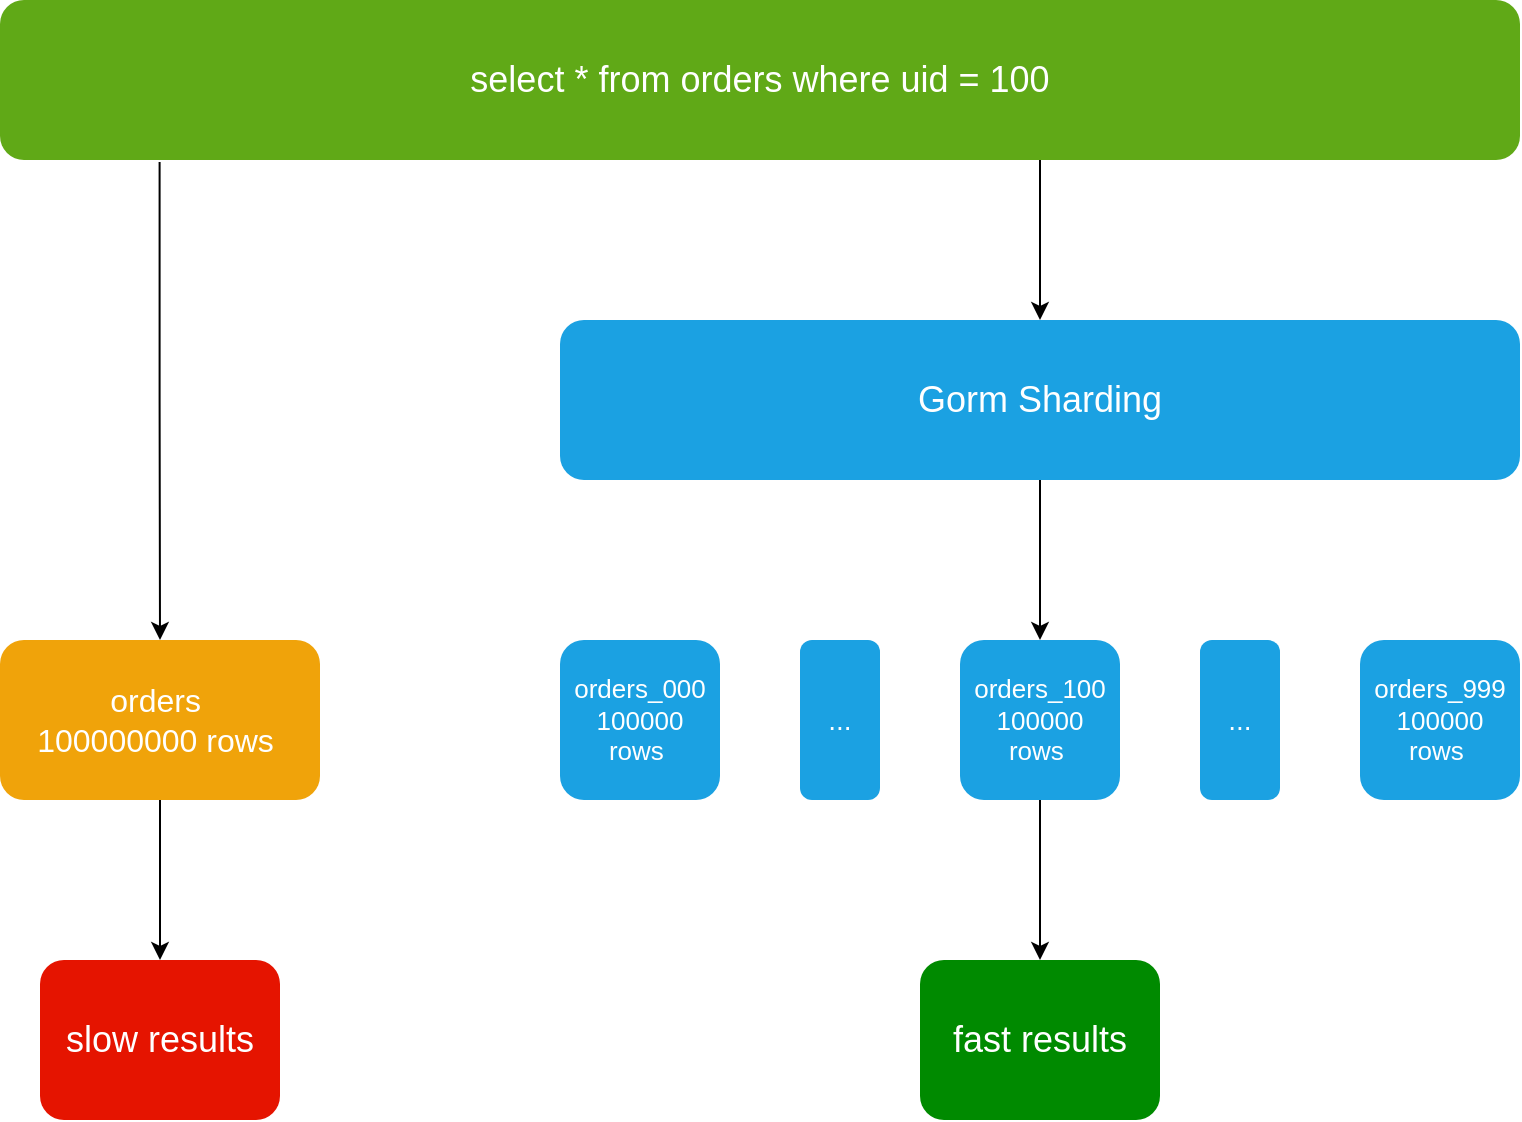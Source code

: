 <mxfile version="16.2.7" type="device"><diagram id="prtHgNgQTEPvFCAcTncT" name="Page-1"><mxGraphModel dx="1426" dy="716" grid="1" gridSize="10" guides="1" tooltips="1" connect="1" arrows="1" fold="1" page="1" pageScale="1" pageWidth="827" pageHeight="1169" math="0" shadow="0"><root><mxCell id="0"/><mxCell id="1" parent="0"/><mxCell id="dXRqo__qJt76KptSQ0vQ-21" value="" style="edgeStyle=orthogonalEdgeStyle;rounded=0;orthogonalLoop=1;jettySize=auto;html=1;fontSize=14;fontColor=#808080;" edge="1" parent="1" source="dXRqo__qJt76KptSQ0vQ-2" target="dXRqo__qJt76KptSQ0vQ-4"><mxGeometry relative="1" as="geometry"><Array as="points"><mxPoint x="560" y="180"/><mxPoint x="560" y="180"/></Array></mxGeometry></mxCell><mxCell id="dXRqo__qJt76KptSQ0vQ-24" style="edgeStyle=orthogonalEdgeStyle;orthogonalLoop=1;jettySize=auto;html=1;fontSize=14;fontColor=#808080;exitX=0.105;exitY=1.013;exitDx=0;exitDy=0;exitPerimeter=0;strokeColor=#000000;rounded=0;" edge="1" parent="1" source="dXRqo__qJt76KptSQ0vQ-2" target="dXRqo__qJt76KptSQ0vQ-3"><mxGeometry relative="1" as="geometry"/></mxCell><mxCell id="dXRqo__qJt76KptSQ0vQ-2" value="&lt;font style=&quot;font-size: 18px&quot; color=&quot;#ffffff&quot;&gt;select * from orders where uid = 100&lt;/font&gt;" style="rounded=1;whiteSpace=wrap;html=1;fillColor=#60a917;strokeColor=none;fontColor=#ffffff;" vertex="1" parent="1"><mxGeometry x="40" y="80" width="760" height="80" as="geometry"/></mxCell><mxCell id="dXRqo__qJt76KptSQ0vQ-23" value="" style="edgeStyle=orthogonalEdgeStyle;rounded=0;orthogonalLoop=1;jettySize=auto;html=1;fontSize=14;fontColor=#808080;" edge="1" parent="1" source="dXRqo__qJt76KptSQ0vQ-3" target="dXRqo__qJt76KptSQ0vQ-5"><mxGeometry relative="1" as="geometry"/></mxCell><mxCell id="dXRqo__qJt76KptSQ0vQ-3" value="&lt;font style=&quot;font-size: 16px&quot;&gt;&lt;font color=&quot;#ffffff&quot;&gt;orders&amp;nbsp; &lt;br&gt;100000000 rows&amp;nbsp;&lt;/font&gt;&lt;/font&gt;" style="rounded=1;whiteSpace=wrap;html=1;fillColor=#f0a30a;strokeColor=none;fontColor=#000000;" vertex="1" parent="1"><mxGeometry x="40" y="400" width="160" height="80" as="geometry"/></mxCell><mxCell id="dXRqo__qJt76KptSQ0vQ-19" value="" style="edgeStyle=orthogonalEdgeStyle;rounded=0;orthogonalLoop=1;jettySize=auto;html=1;fontSize=14;fontColor=#808080;" edge="1" parent="1" source="dXRqo__qJt76KptSQ0vQ-4" target="dXRqo__qJt76KptSQ0vQ-7"><mxGeometry relative="1" as="geometry"/></mxCell><mxCell id="dXRqo__qJt76KptSQ0vQ-4" value="&lt;font style=&quot;font-size: 18px&quot; color=&quot;#ffffff&quot;&gt;Gorm Sharding&lt;/font&gt;" style="rounded=1;whiteSpace=wrap;html=1;fillColor=#1ba1e2;strokeColor=none;fontColor=#ffffff;" vertex="1" parent="1"><mxGeometry x="320" y="240" width="480" height="80" as="geometry"/></mxCell><mxCell id="dXRqo__qJt76KptSQ0vQ-5" value="&lt;font style=&quot;font-size: 18px&quot;&gt;slow results&lt;/font&gt;" style="rounded=1;whiteSpace=wrap;html=1;fillColor=#e51400;strokeColor=none;fontColor=#ffffff;" vertex="1" parent="1"><mxGeometry x="60" y="560" width="120" height="80" as="geometry"/></mxCell><mxCell id="dXRqo__qJt76KptSQ0vQ-6" value="&lt;font style=&quot;font-size: 13px&quot;&gt;orders_000 &lt;font style=&quot;font-size: 13px&quot;&gt;100000 rows&lt;/font&gt;&amp;nbsp;&lt;/font&gt;" style="rounded=1;whiteSpace=wrap;html=1;fillColor=#1ba1e2;strokeColor=none;fontColor=#ffffff;" vertex="1" parent="1"><mxGeometry x="320" y="400" width="80" height="80" as="geometry"/></mxCell><mxCell id="dXRqo__qJt76KptSQ0vQ-22" value="" style="edgeStyle=orthogonalEdgeStyle;rounded=0;orthogonalLoop=1;jettySize=auto;html=1;fontSize=14;fontColor=#808080;" edge="1" parent="1" source="dXRqo__qJt76KptSQ0vQ-7" target="dXRqo__qJt76KptSQ0vQ-10"><mxGeometry relative="1" as="geometry"/></mxCell><mxCell id="dXRqo__qJt76KptSQ0vQ-7" value="&lt;font style=&quot;font-size: 13px&quot;&gt;orders_100 &lt;br&gt;&lt;font style=&quot;font-size: 13px&quot;&gt;100000 rows&amp;nbsp;&lt;/font&gt;&lt;/font&gt;" style="rounded=1;whiteSpace=wrap;html=1;fillColor=#1ba1e2;strokeColor=none;fontColor=#ffffff;" vertex="1" parent="1"><mxGeometry x="520" y="400" width="80" height="80" as="geometry"/></mxCell><mxCell id="dXRqo__qJt76KptSQ0vQ-8" value="&lt;font style=&quot;font-size: 13px&quot;&gt;orders_999 &lt;font style=&quot;font-size: 13px&quot;&gt;100000 rows&amp;nbsp;&lt;/font&gt;&lt;/font&gt;" style="rounded=1;whiteSpace=wrap;html=1;fillColor=#1ba1e2;strokeColor=none;fontColor=#ffffff;" vertex="1" parent="1"><mxGeometry x="720" y="400" width="80" height="80" as="geometry"/></mxCell><mxCell id="dXRqo__qJt76KptSQ0vQ-10" value="&lt;font style=&quot;font-size: 18px&quot;&gt;fast results&lt;/font&gt;" style="rounded=1;whiteSpace=wrap;html=1;fillColor=#008a00;strokeColor=none;fontColor=#ffffff;" vertex="1" parent="1"><mxGeometry x="500" y="560" width="120" height="80" as="geometry"/></mxCell><mxCell id="dXRqo__qJt76KptSQ0vQ-13" value="&lt;span style=&quot;font-size: 14px&quot;&gt;...&lt;/span&gt;" style="rounded=1;whiteSpace=wrap;html=1;fillColor=#1ba1e2;strokeColor=none;fontColor=#ffffff;" vertex="1" parent="1"><mxGeometry x="440" y="400" width="40" height="80" as="geometry"/></mxCell><mxCell id="dXRqo__qJt76KptSQ0vQ-15" value="&lt;span style=&quot;font-size: 14px&quot;&gt;...&lt;/span&gt;" style="rounded=1;whiteSpace=wrap;html=1;fillColor=#1ba1e2;strokeColor=none;fontColor=#ffffff;" vertex="1" parent="1"><mxGeometry x="640" y="400" width="40" height="80" as="geometry"/></mxCell><mxCell id="dXRqo__qJt76KptSQ0vQ-26" style="edgeStyle=orthogonalEdgeStyle;rounded=0;orthogonalLoop=1;jettySize=auto;html=1;exitX=0.5;exitY=1;exitDx=0;exitDy=0;fontSize=14;fontColor=#808080;" edge="1" parent="1" source="dXRqo__qJt76KptSQ0vQ-2" target="dXRqo__qJt76KptSQ0vQ-2"><mxGeometry relative="1" as="geometry"/></mxCell></root></mxGraphModel></diagram></mxfile>